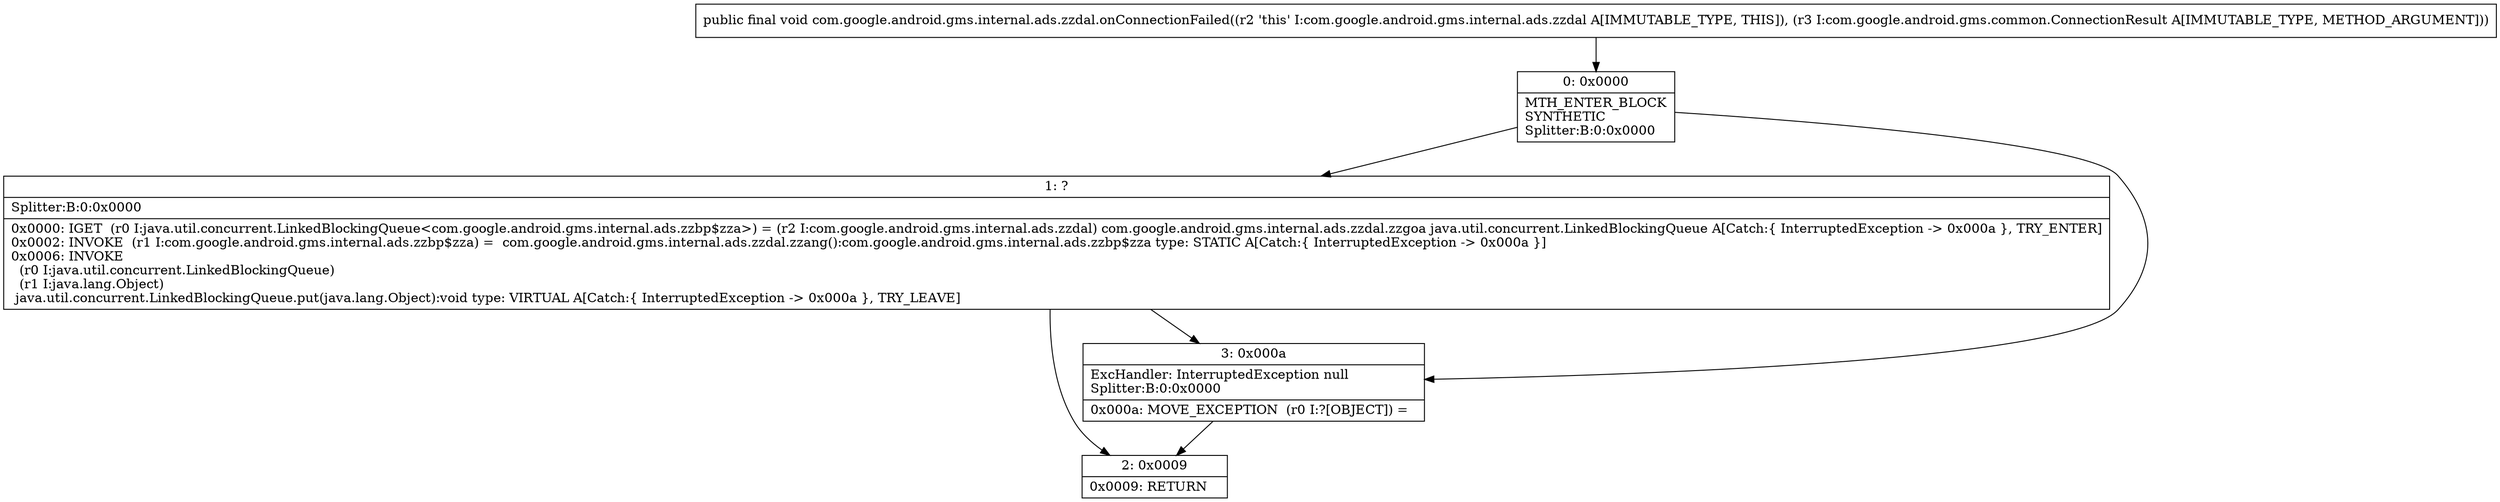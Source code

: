 digraph "CFG forcom.google.android.gms.internal.ads.zzdal.onConnectionFailed(Lcom\/google\/android\/gms\/common\/ConnectionResult;)V" {
Node_0 [shape=record,label="{0\:\ 0x0000|MTH_ENTER_BLOCK\lSYNTHETIC\lSplitter:B:0:0x0000\l}"];
Node_1 [shape=record,label="{1\:\ ?|Splitter:B:0:0x0000\l|0x0000: IGET  (r0 I:java.util.concurrent.LinkedBlockingQueue\<com.google.android.gms.internal.ads.zzbp$zza\>) = (r2 I:com.google.android.gms.internal.ads.zzdal) com.google.android.gms.internal.ads.zzdal.zzgoa java.util.concurrent.LinkedBlockingQueue A[Catch:\{ InterruptedException \-\> 0x000a \}, TRY_ENTER]\l0x0002: INVOKE  (r1 I:com.google.android.gms.internal.ads.zzbp$zza) =  com.google.android.gms.internal.ads.zzdal.zzang():com.google.android.gms.internal.ads.zzbp$zza type: STATIC A[Catch:\{ InterruptedException \-\> 0x000a \}]\l0x0006: INVOKE  \l  (r0 I:java.util.concurrent.LinkedBlockingQueue)\l  (r1 I:java.lang.Object)\l java.util.concurrent.LinkedBlockingQueue.put(java.lang.Object):void type: VIRTUAL A[Catch:\{ InterruptedException \-\> 0x000a \}, TRY_LEAVE]\l}"];
Node_2 [shape=record,label="{2\:\ 0x0009|0x0009: RETURN   \l}"];
Node_3 [shape=record,label="{3\:\ 0x000a|ExcHandler: InterruptedException null\lSplitter:B:0:0x0000\l|0x000a: MOVE_EXCEPTION  (r0 I:?[OBJECT]) =  \l}"];
MethodNode[shape=record,label="{public final void com.google.android.gms.internal.ads.zzdal.onConnectionFailed((r2 'this' I:com.google.android.gms.internal.ads.zzdal A[IMMUTABLE_TYPE, THIS]), (r3 I:com.google.android.gms.common.ConnectionResult A[IMMUTABLE_TYPE, METHOD_ARGUMENT])) }"];
MethodNode -> Node_0;
Node_0 -> Node_1;
Node_0 -> Node_3;
Node_1 -> Node_2;
Node_1 -> Node_3;
Node_3 -> Node_2;
}

